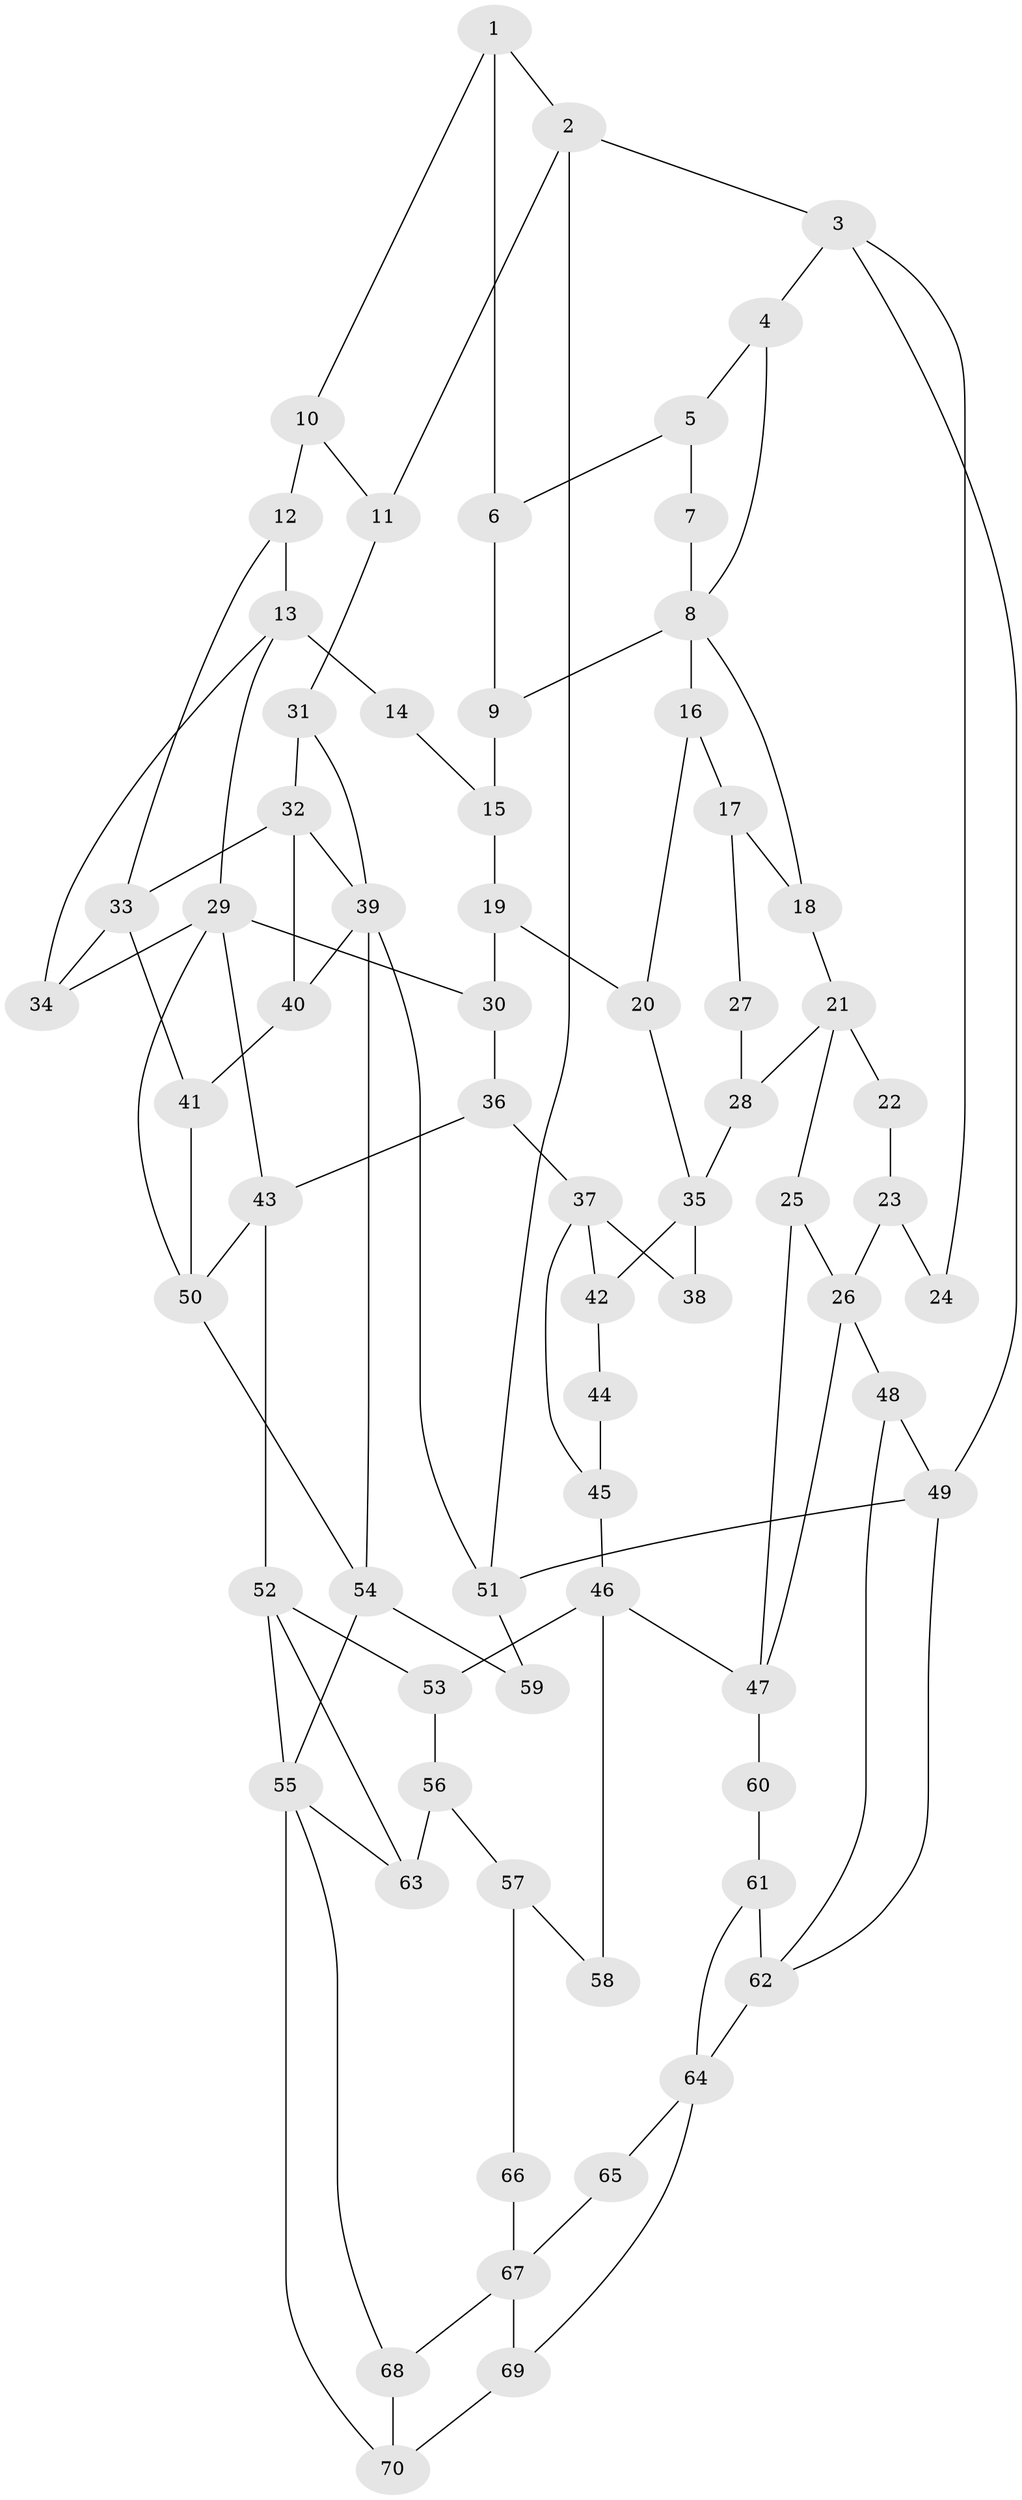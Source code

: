 // original degree distribution, {4: 0.22142857142857142, 5: 0.5357142857142857, 3: 0.02142857142857143, 6: 0.22142857142857142}
// Generated by graph-tools (version 1.1) at 2025/38/03/09/25 02:38:55]
// undirected, 70 vertices, 113 edges
graph export_dot {
graph [start="1"]
  node [color=gray90,style=filled];
  1;
  2;
  3;
  4;
  5;
  6;
  7;
  8;
  9;
  10;
  11;
  12;
  13;
  14;
  15;
  16;
  17;
  18;
  19;
  20;
  21;
  22;
  23;
  24;
  25;
  26;
  27;
  28;
  29;
  30;
  31;
  32;
  33;
  34;
  35;
  36;
  37;
  38;
  39;
  40;
  41;
  42;
  43;
  44;
  45;
  46;
  47;
  48;
  49;
  50;
  51;
  52;
  53;
  54;
  55;
  56;
  57;
  58;
  59;
  60;
  61;
  62;
  63;
  64;
  65;
  66;
  67;
  68;
  69;
  70;
  1 -- 2 [weight=1.0];
  1 -- 6 [weight=1.0];
  1 -- 10 [weight=1.0];
  2 -- 3 [weight=1.0];
  2 -- 11 [weight=1.0];
  2 -- 51 [weight=1.0];
  3 -- 4 [weight=1.0];
  3 -- 24 [weight=1.0];
  3 -- 49 [weight=1.0];
  4 -- 5 [weight=1.0];
  4 -- 8 [weight=1.0];
  5 -- 6 [weight=1.0];
  5 -- 7 [weight=2.0];
  6 -- 9 [weight=1.0];
  7 -- 8 [weight=2.0];
  8 -- 9 [weight=1.0];
  8 -- 16 [weight=1.0];
  8 -- 18 [weight=1.0];
  9 -- 15 [weight=1.0];
  10 -- 11 [weight=1.0];
  10 -- 12 [weight=2.0];
  11 -- 31 [weight=1.0];
  12 -- 13 [weight=2.0];
  12 -- 33 [weight=1.0];
  13 -- 14 [weight=2.0];
  13 -- 29 [weight=1.0];
  13 -- 34 [weight=1.0];
  14 -- 15 [weight=1.0];
  15 -- 19 [weight=1.0];
  16 -- 17 [weight=1.0];
  16 -- 20 [weight=1.0];
  17 -- 18 [weight=1.0];
  17 -- 27 [weight=1.0];
  18 -- 21 [weight=1.0];
  19 -- 20 [weight=1.0];
  19 -- 30 [weight=1.0];
  20 -- 35 [weight=1.0];
  21 -- 22 [weight=1.0];
  21 -- 25 [weight=1.0];
  21 -- 28 [weight=2.0];
  22 -- 23 [weight=2.0];
  23 -- 24 [weight=2.0];
  23 -- 26 [weight=2.0];
  25 -- 26 [weight=1.0];
  25 -- 47 [weight=1.0];
  26 -- 47 [weight=1.0];
  26 -- 48 [weight=1.0];
  27 -- 28 [weight=2.0];
  28 -- 35 [weight=2.0];
  29 -- 30 [weight=1.0];
  29 -- 34 [weight=1.0];
  29 -- 43 [weight=1.0];
  29 -- 50 [weight=1.0];
  30 -- 36 [weight=1.0];
  31 -- 32 [weight=1.0];
  31 -- 39 [weight=2.0];
  32 -- 33 [weight=2.0];
  32 -- 39 [weight=1.0];
  32 -- 40 [weight=2.0];
  33 -- 34 [weight=1.0];
  33 -- 41 [weight=1.0];
  35 -- 38 [weight=1.0];
  35 -- 42 [weight=1.0];
  36 -- 37 [weight=2.0];
  36 -- 43 [weight=2.0];
  37 -- 38 [weight=2.0];
  37 -- 42 [weight=1.0];
  37 -- 45 [weight=1.0];
  39 -- 40 [weight=1.0];
  39 -- 51 [weight=1.0];
  39 -- 54 [weight=1.0];
  40 -- 41 [weight=1.0];
  41 -- 50 [weight=1.0];
  42 -- 44 [weight=1.0];
  43 -- 50 [weight=1.0];
  43 -- 52 [weight=2.0];
  44 -- 45 [weight=2.0];
  45 -- 46 [weight=2.0];
  46 -- 47 [weight=2.0];
  46 -- 53 [weight=1.0];
  46 -- 58 [weight=1.0];
  47 -- 60 [weight=2.0];
  48 -- 49 [weight=1.0];
  48 -- 62 [weight=1.0];
  49 -- 51 [weight=1.0];
  49 -- 62 [weight=1.0];
  50 -- 54 [weight=1.0];
  51 -- 59 [weight=1.0];
  52 -- 53 [weight=1.0];
  52 -- 55 [weight=1.0];
  52 -- 63 [weight=1.0];
  53 -- 56 [weight=1.0];
  54 -- 55 [weight=2.0];
  54 -- 59 [weight=2.0];
  55 -- 63 [weight=1.0];
  55 -- 68 [weight=1.0];
  55 -- 70 [weight=1.0];
  56 -- 57 [weight=1.0];
  56 -- 63 [weight=1.0];
  57 -- 58 [weight=1.0];
  57 -- 66 [weight=1.0];
  60 -- 61 [weight=1.0];
  61 -- 62 [weight=1.0];
  61 -- 64 [weight=1.0];
  62 -- 64 [weight=3.0];
  64 -- 65 [weight=1.0];
  64 -- 69 [weight=1.0];
  65 -- 67 [weight=2.0];
  66 -- 67 [weight=2.0];
  67 -- 68 [weight=1.0];
  67 -- 69 [weight=1.0];
  68 -- 70 [weight=1.0];
  69 -- 70 [weight=1.0];
}
